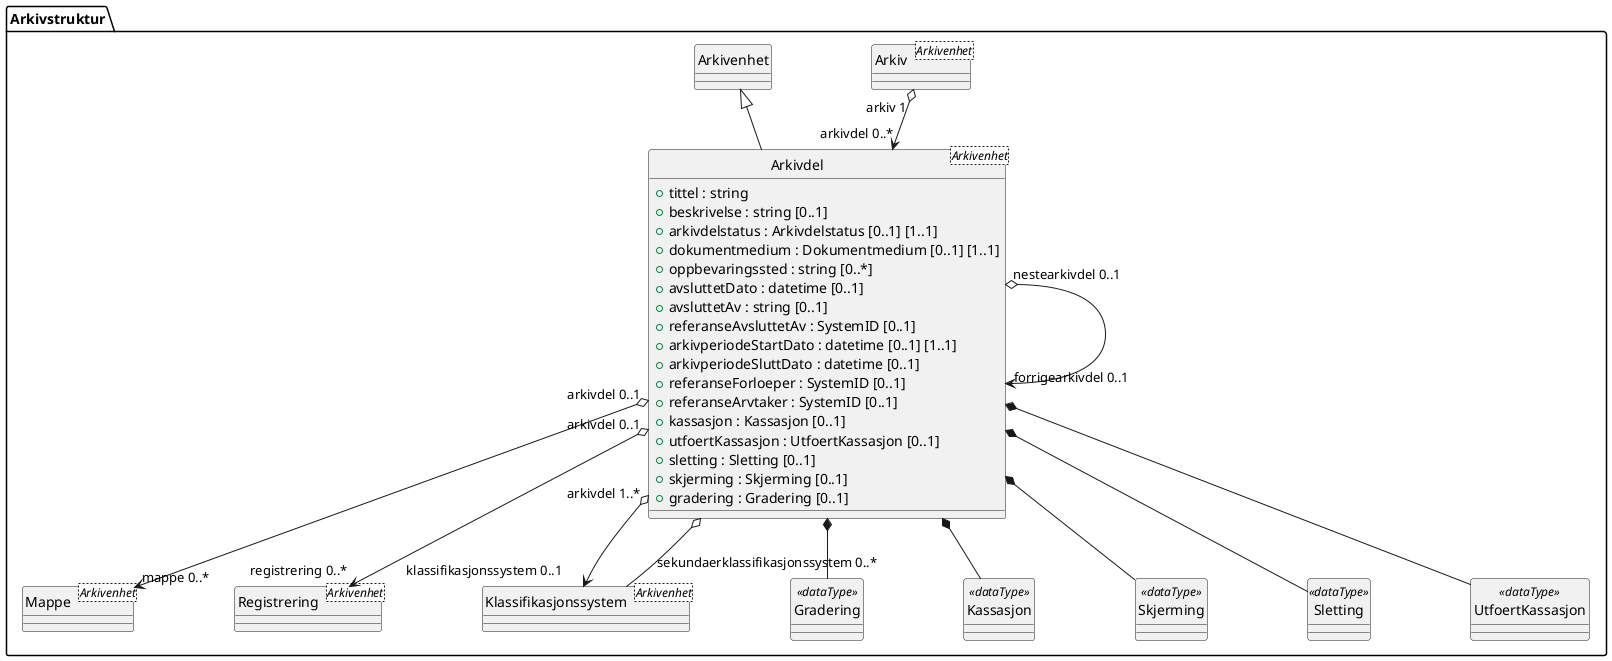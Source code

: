 @startuml
skinparam nodesep 100
hide circle
class Arkivstruktur.Arkivdel <Arkivenhet> {
  +tittel : string
  +beskrivelse : string [0..1]
  +arkivdelstatus : Arkivdelstatus [0..1] [1..1]
  +dokumentmedium : Dokumentmedium [0..1] [1..1]
  +oppbevaringssted : string [0..*]
  +avsluttetDato : datetime [0..1]
  +avsluttetAv : string [0..1]
  +referanseAvsluttetAv : SystemID [0..1]
  +arkivperiodeStartDato : datetime [0..1] [1..1]
  +arkivperiodeSluttDato : datetime [0..1]
  +referanseForloeper : SystemID [0..1]
  +referanseArvtaker : SystemID [0..1]
  +kassasjon : Kassasjon [0..1]
  +utfoertKassasjon : UtfoertKassasjon [0..1]
  +sletting : Sletting [0..1]
  +skjerming : Skjerming [0..1]
  +gradering : Gradering [0..1]
}
class Arkivstruktur.Arkiv <Arkivenhet> {
}
Arkivstruktur.Arkiv "arkiv 1" o--> "arkivdel 0..*" Arkivstruktur.Arkivdel
class Arkivstruktur.Mappe <Arkivenhet> {
}
Arkivstruktur.Arkivdel "arkivdel 0..1" o--> "mappe 0..*" Arkivstruktur.Mappe
class Arkivstruktur.Registrering <Arkivenhet> {
}
Arkivstruktur.Arkivdel "arkivdel 0..1" o--> "registrering 0..*" Arkivstruktur.Registrering
class Arkivstruktur.Klassifikasjonssystem <Arkivenhet> {
}
Arkivstruktur.Arkivdel "arkivdel 1..*" o--> "klassifikasjonssystem 0..1" Arkivstruktur.Klassifikasjonssystem
Arkivstruktur.Arkivdel "nestearkivdel 0..1" o--> "forrigearkivdel 0..1" Arkivstruktur.Arkivdel
class Arkivstruktur.Gradering <<dataType>> {
}
Arkivstruktur.Arkivdel *-- Arkivstruktur.Gradering
class Arkivstruktur.Kassasjon <<dataType>> {
}
Arkivstruktur.Arkivdel *-- Arkivstruktur.Kassasjon
class Arkivstruktur.Skjerming <<dataType>> {
}
Arkivstruktur.Arkivdel *-- Arkivstruktur.Skjerming
class Arkivstruktur.Sletting <<dataType>> {
}
Arkivstruktur.Arkivdel *-- Arkivstruktur.Sletting
class Arkivstruktur.UtfoertKassasjon <<dataType>> {
}
Arkivstruktur.Arkivdel *-- Arkivstruktur.UtfoertKassasjon
Arkivstruktur.Arkivdel o-- "sekundaerklassifikasjonssystem 0..*" Arkivstruktur.Klassifikasjonssystem
class Arkivstruktur.Arkivenhet {
}
Arkivstruktur.Arkivenhet <|-- Arkivstruktur.Arkivdel
@enduml
